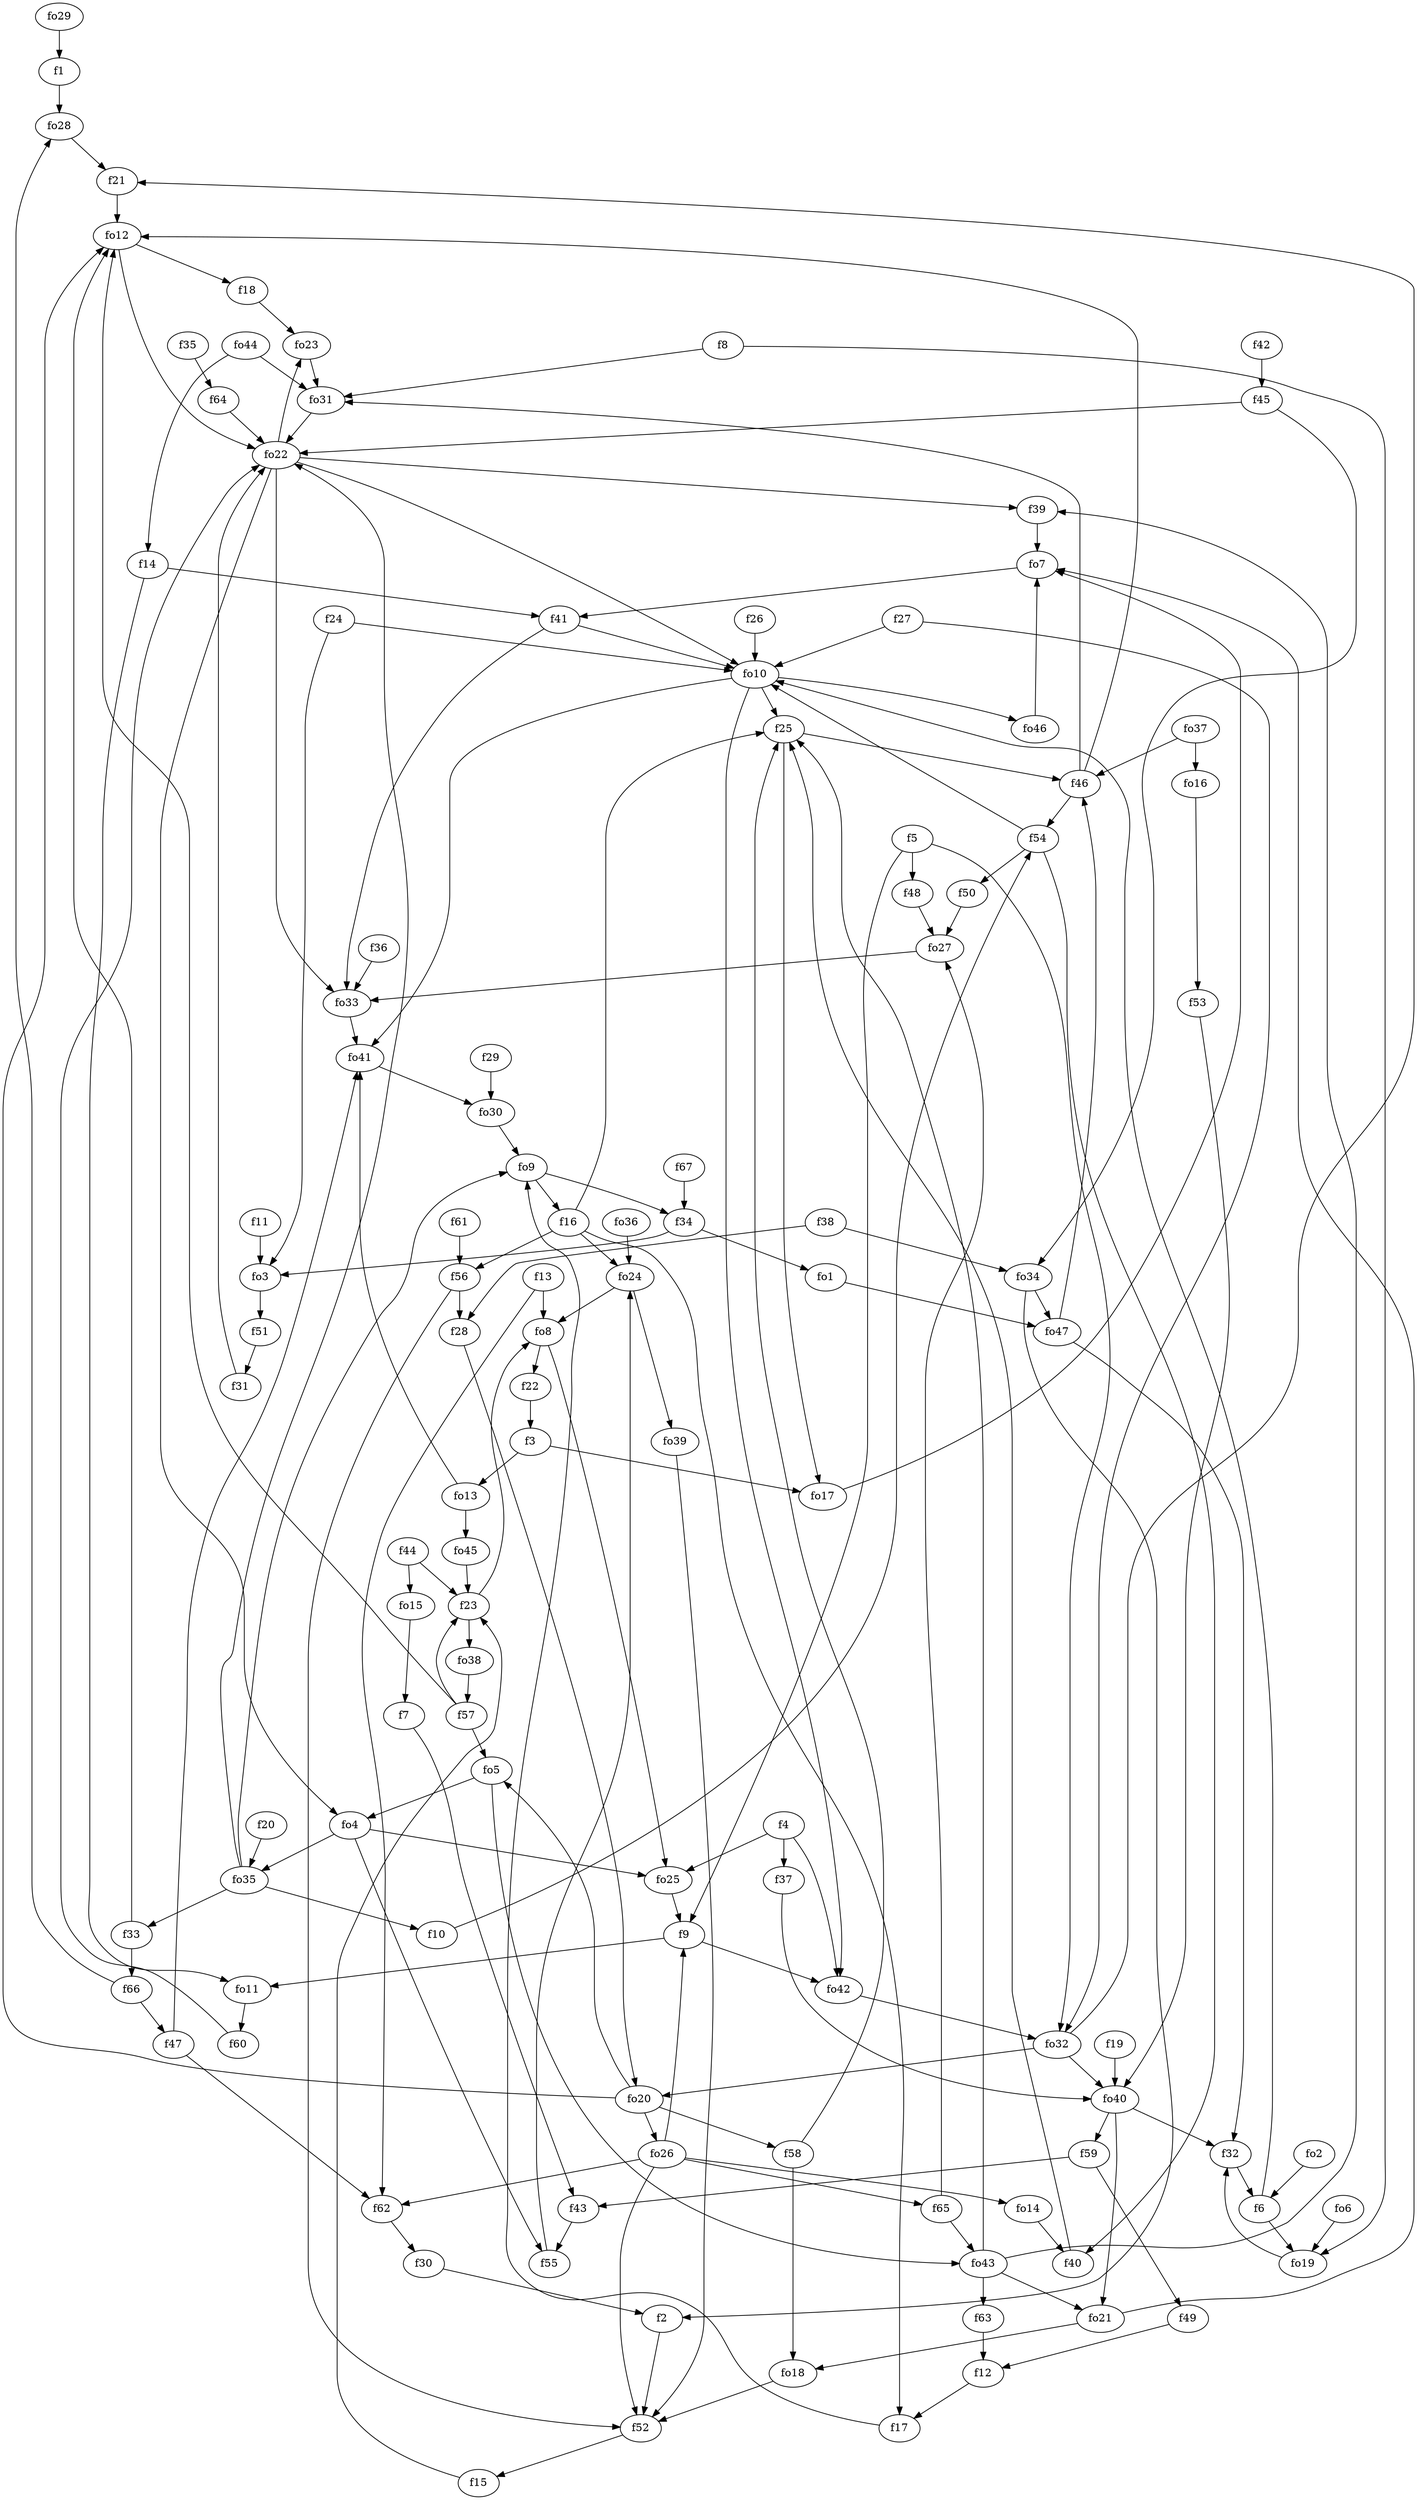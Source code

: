 strict digraph  {
f1;
f2;
f3;
f4;
f5;
f6;
f7;
f8;
f9;
f10;
f11;
f12;
f13;
f14;
f15;
f16;
f17;
f18;
f19;
f20;
f21;
f22;
f23;
f24;
f25;
f26;
f27;
f28;
f29;
f30;
f31;
f32;
f33;
f34;
f35;
f36;
f37;
f38;
f39;
f40;
f41;
f42;
f43;
f44;
f45;
f46;
f47;
f48;
f49;
f50;
f51;
f52;
f53;
f54;
f55;
f56;
f57;
f58;
f59;
f60;
f61;
f62;
f63;
f64;
f65;
f66;
f67;
fo1;
fo2;
fo3;
fo4;
fo5;
fo6;
fo7;
fo8;
fo9;
fo10;
fo11;
fo12;
fo13;
fo14;
fo15;
fo16;
fo17;
fo18;
fo19;
fo20;
fo21;
fo22;
fo23;
fo24;
fo25;
fo26;
fo27;
fo28;
fo29;
fo30;
fo31;
fo32;
fo33;
fo34;
fo35;
fo36;
fo37;
fo38;
fo39;
fo40;
fo41;
fo42;
fo43;
fo44;
fo45;
fo46;
fo47;
f1 -> fo28  [weight=2];
f2 -> f52  [weight=2];
f3 -> fo13  [weight=2];
f3 -> fo17  [weight=2];
f4 -> f37  [weight=2];
f4 -> fo42  [weight=2];
f4 -> fo25  [weight=2];
f5 -> f48  [weight=2];
f5 -> f9  [weight=2];
f5 -> fo32  [weight=2];
f6 -> fo19  [weight=2];
f6 -> fo10  [weight=2];
f7 -> f43  [weight=2];
f8 -> fo31  [weight=2];
f8 -> fo19  [weight=2];
f9 -> fo42  [weight=2];
f9 -> fo11  [weight=2];
f10 -> f54  [weight=2];
f11 -> fo3  [weight=2];
f12 -> f17  [weight=2];
f13 -> fo8  [weight=2];
f13 -> f62  [weight=2];
f14 -> f41  [weight=2];
f14 -> fo11  [weight=2];
f15 -> f23  [weight=2];
f16 -> fo24  [weight=2];
f16 -> f56  [weight=2];
f16 -> f25  [weight=2];
f16 -> f17  [weight=2];
f17 -> fo9  [weight=2];
f18 -> fo23  [weight=2];
f19 -> fo40  [weight=2];
f20 -> fo35  [weight=2];
f21 -> fo12  [weight=2];
f22 -> f3  [weight=2];
f23 -> fo8  [weight=2];
f23 -> fo38  [weight=2];
f24 -> fo10  [weight=2];
f24 -> fo3  [weight=2];
f25 -> fo17  [weight=2];
f25 -> f46  [weight=2];
f26 -> fo10  [weight=2];
f27 -> fo32  [weight=2];
f27 -> fo10  [weight=2];
f28 -> fo20  [weight=2];
f29 -> fo30  [weight=2];
f30 -> f2  [weight=2];
f31 -> fo22  [weight=2];
f32 -> f6  [weight=2];
f33 -> fo12  [weight=2];
f33 -> f66  [weight=2];
f34 -> fo1  [weight=2];
f34 -> fo3  [weight=2];
f35 -> f64  [weight=2];
f36 -> fo33  [weight=2];
f37 -> fo40  [weight=2];
f38 -> fo34  [weight=2];
f38 -> f28  [weight=2];
f39 -> fo7  [weight=2];
f40 -> f25  [weight=2];
f41 -> fo33  [weight=2];
f41 -> fo10  [weight=2];
f42 -> f45  [weight=2];
f43 -> f55  [weight=2];
f44 -> fo15  [weight=2];
f44 -> f23  [weight=2];
f45 -> fo22  [weight=2];
f45 -> fo34  [weight=2];
f46 -> f54  [weight=2];
f46 -> fo31  [weight=2];
f46 -> fo12  [weight=2];
f47 -> f62  [weight=2];
f47 -> fo41  [weight=2];
f48 -> fo27  [weight=2];
f49 -> f12  [weight=2];
f50 -> fo27  [weight=2];
f51 -> f31  [weight=2];
f52 -> f15  [weight=2];
f53 -> fo40  [weight=2];
f54 -> fo10  [weight=2];
f54 -> f50  [weight=2];
f54 -> f40  [weight=2];
f55 -> fo24  [weight=2];
f56 -> f28  [weight=2];
f56 -> f52  [weight=2];
f57 -> f23  [weight=2];
f57 -> fo5  [weight=2];
f57 -> fo12  [weight=2];
f58 -> f25  [weight=2];
f58 -> fo18  [weight=2];
f59 -> f43  [weight=2];
f59 -> f49  [weight=2];
f60 -> fo22  [weight=2];
f61 -> f56  [weight=2];
f62 -> f30  [weight=2];
f63 -> f12  [weight=2];
f64 -> fo22  [weight=2];
f65 -> fo27  [weight=2];
f65 -> fo43  [weight=2];
f66 -> fo28  [weight=2];
f66 -> f47  [weight=2];
f67 -> f34  [weight=2];
fo1 -> fo47  [weight=2];
fo2 -> f6  [weight=2];
fo3 -> f51  [weight=2];
fo4 -> f55  [weight=2];
fo4 -> fo25  [weight=2];
fo4 -> fo35  [weight=2];
fo5 -> fo4  [weight=2];
fo5 -> fo43  [weight=2];
fo6 -> fo19  [weight=2];
fo7 -> f41  [weight=2];
fo8 -> fo25  [weight=2];
fo8 -> f22  [weight=2];
fo9 -> f34  [weight=2];
fo9 -> f16  [weight=2];
fo10 -> fo42  [weight=2];
fo10 -> fo41  [weight=2];
fo10 -> f25  [weight=2];
fo10 -> fo46  [weight=2];
fo11 -> f60  [weight=2];
fo12 -> fo22  [weight=2];
fo12 -> f18  [weight=2];
fo13 -> fo41  [weight=2];
fo13 -> fo45  [weight=2];
fo14 -> f40  [weight=2];
fo15 -> f7  [weight=2];
fo16 -> f53  [weight=2];
fo17 -> fo7  [weight=2];
fo18 -> f52  [weight=2];
fo19 -> f32  [weight=2];
fo20 -> fo12  [weight=2];
fo20 -> fo5  [weight=2];
fo20 -> fo26  [weight=2];
fo20 -> f58  [weight=2];
fo21 -> fo7  [weight=2];
fo21 -> fo18  [weight=2];
fo22 -> fo10  [weight=2];
fo22 -> fo23  [weight=2];
fo22 -> fo33  [weight=2];
fo22 -> f39  [weight=2];
fo22 -> fo4  [weight=2];
fo23 -> fo31  [weight=2];
fo24 -> fo39  [weight=2];
fo24 -> fo8  [weight=2];
fo25 -> f9  [weight=2];
fo26 -> f62  [weight=2];
fo26 -> fo14  [weight=2];
fo26 -> f65  [weight=2];
fo26 -> f52  [weight=2];
fo26 -> f9  [weight=2];
fo27 -> fo33  [weight=2];
fo28 -> f21  [weight=2];
fo29 -> f1  [weight=2];
fo30 -> fo9  [weight=2];
fo31 -> fo22  [weight=2];
fo32 -> f21  [weight=2];
fo32 -> fo20  [weight=2];
fo32 -> fo40  [weight=2];
fo33 -> fo41  [weight=2];
fo34 -> fo47  [weight=2];
fo34 -> f2  [weight=2];
fo35 -> f33  [weight=2];
fo35 -> f10  [weight=2];
fo35 -> fo22  [weight=2];
fo35 -> fo9  [weight=2];
fo36 -> fo24  [weight=2];
fo37 -> f46  [weight=2];
fo37 -> fo16  [weight=2];
fo38 -> f57  [weight=2];
fo39 -> f52  [weight=2];
fo40 -> fo21  [weight=2];
fo40 -> f32  [weight=2];
fo40 -> f59  [weight=2];
fo41 -> fo30  [weight=2];
fo42 -> fo32  [weight=2];
fo43 -> f63  [weight=2];
fo43 -> f39  [weight=2];
fo43 -> fo21  [weight=2];
fo43 -> f25  [weight=2];
fo44 -> f14  [weight=2];
fo44 -> fo31  [weight=2];
fo45 -> f23  [weight=2];
fo46 -> fo7  [weight=2];
fo47 -> f46  [weight=2];
fo47 -> f32  [weight=2];
}
